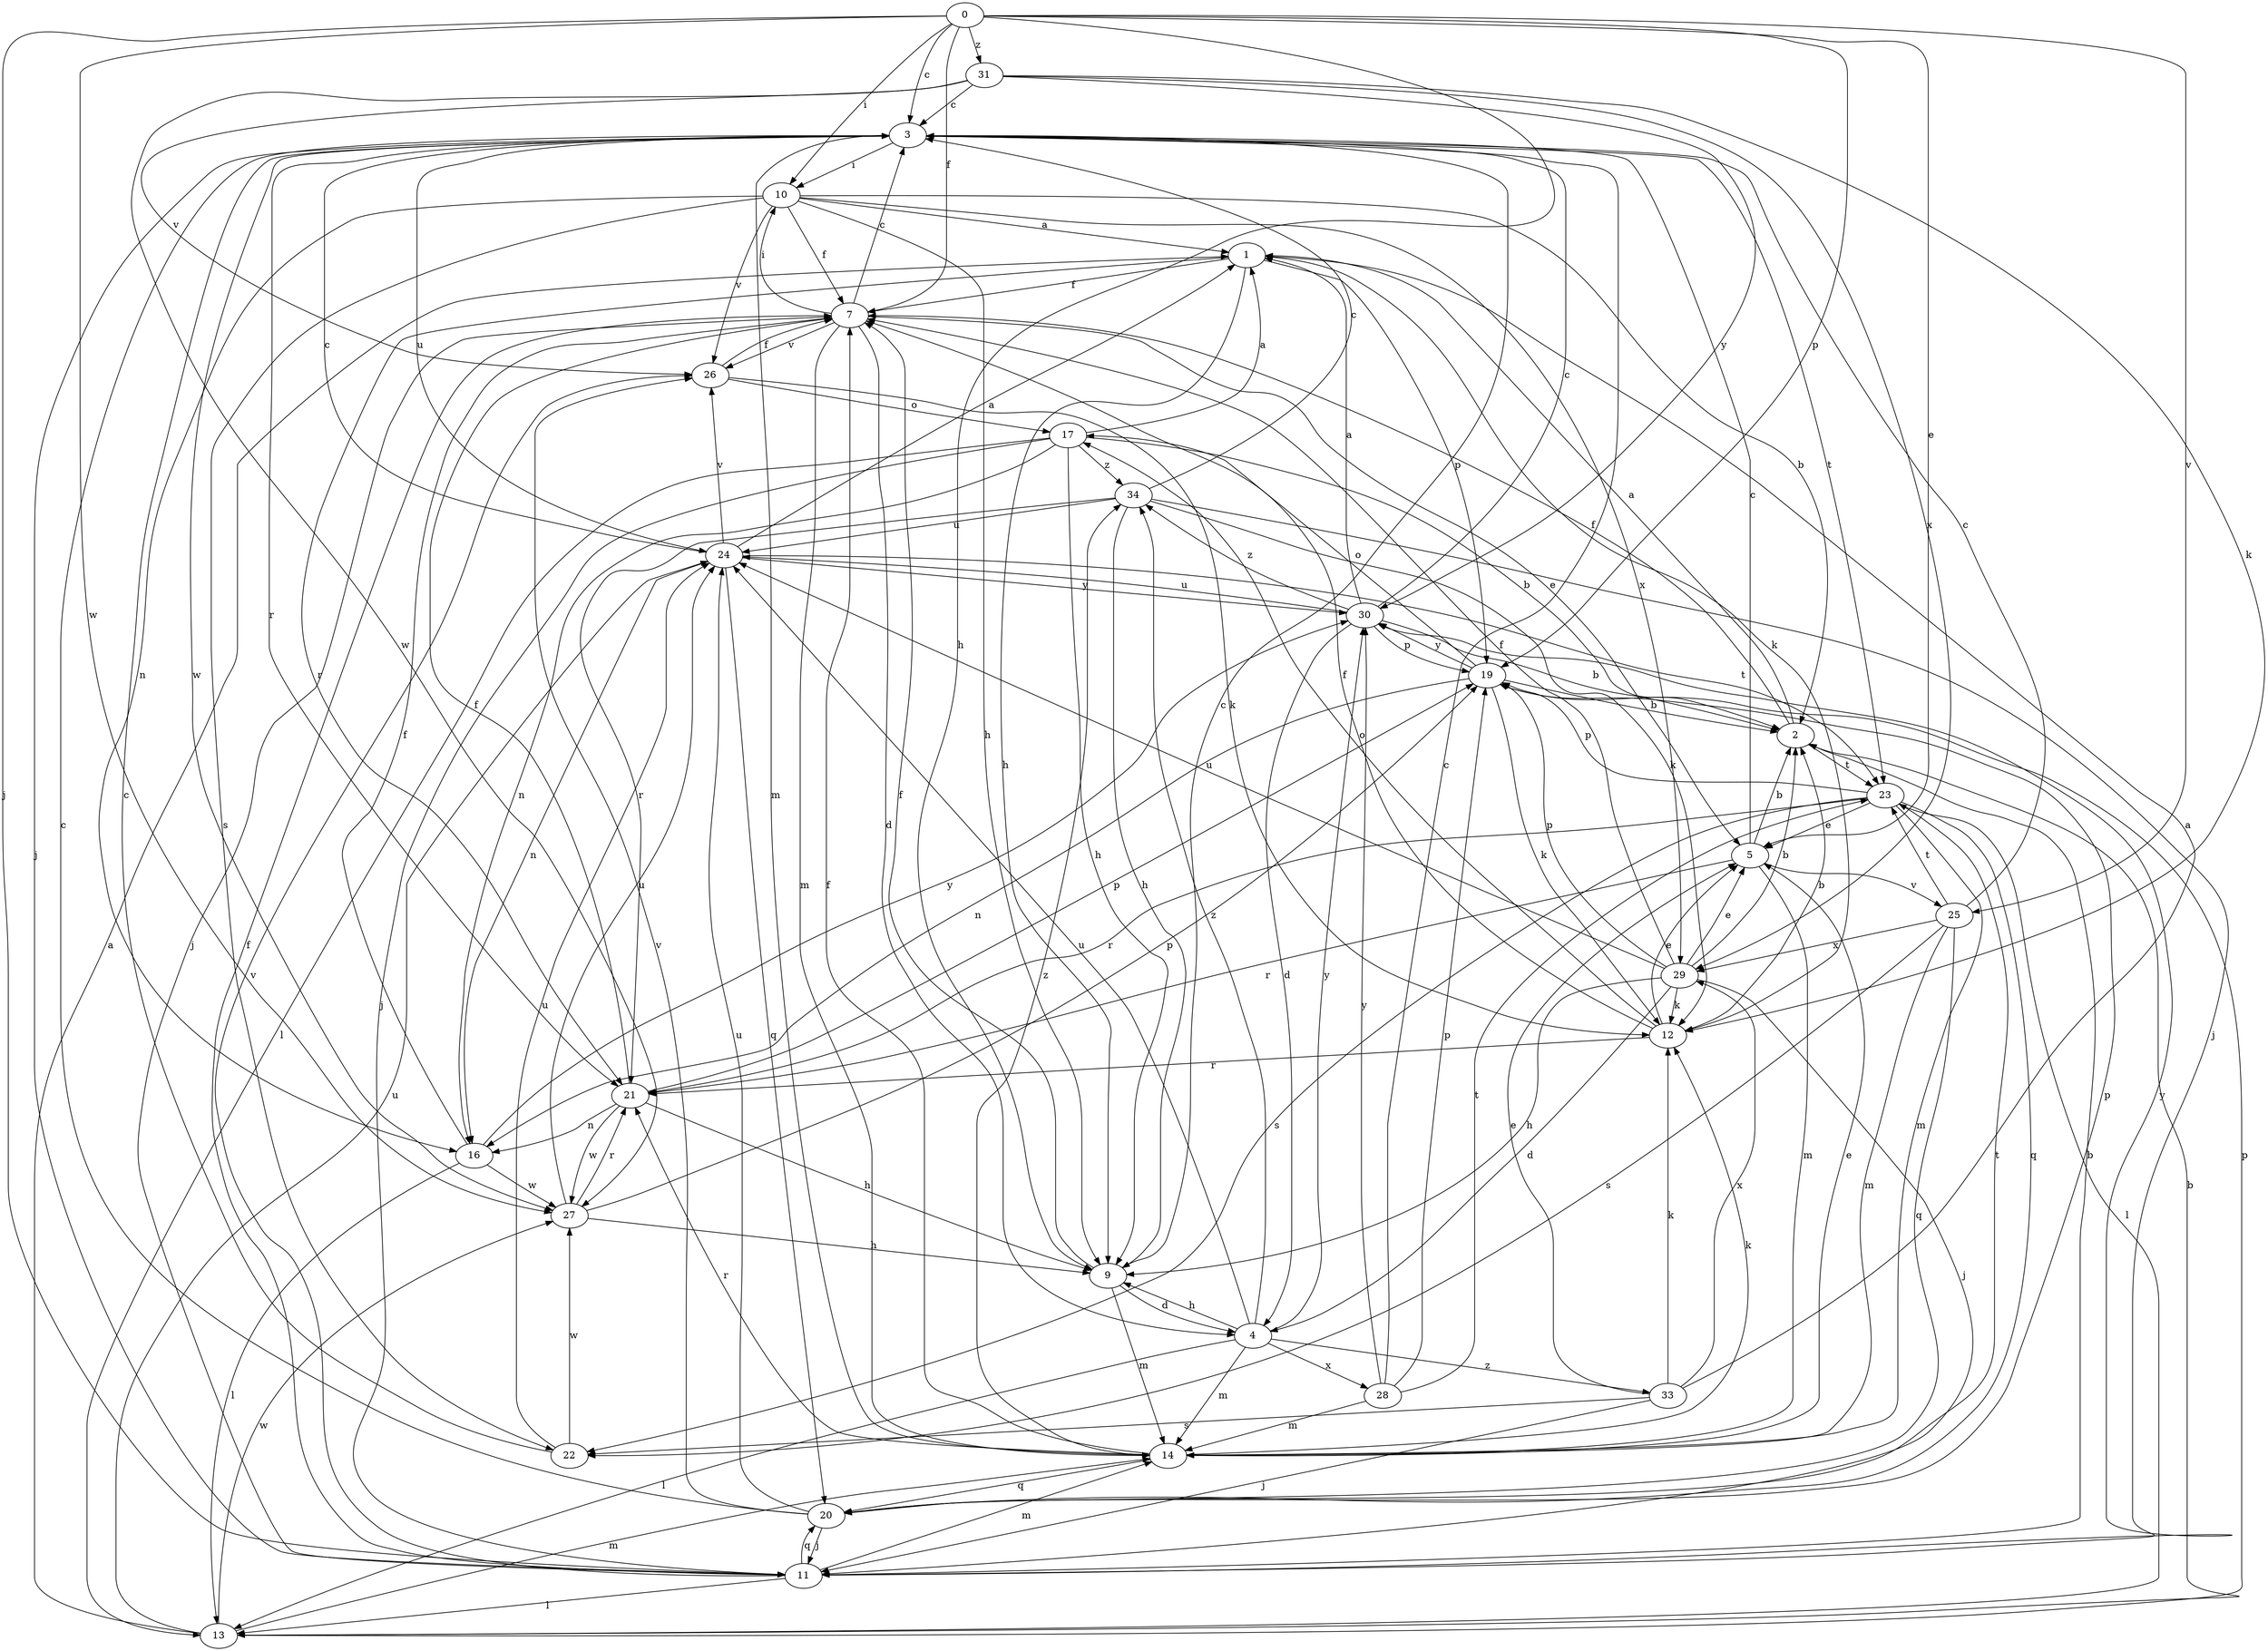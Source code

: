 strict digraph  {
0;
1;
2;
3;
4;
5;
7;
9;
10;
11;
12;
13;
14;
16;
17;
19;
20;
21;
22;
23;
24;
25;
26;
27;
28;
29;
30;
31;
33;
34;
0 -> 3  [label=c];
0 -> 5  [label=e];
0 -> 7  [label=f];
0 -> 9  [label=h];
0 -> 10  [label=i];
0 -> 11  [label=j];
0 -> 19  [label=p];
0 -> 25  [label=v];
0 -> 27  [label=w];
0 -> 31  [label=z];
1 -> 7  [label=f];
1 -> 9  [label=h];
1 -> 12  [label=k];
1 -> 19  [label=p];
1 -> 21  [label=r];
2 -> 1  [label=a];
2 -> 7  [label=f];
2 -> 23  [label=t];
3 -> 10  [label=i];
3 -> 11  [label=j];
3 -> 14  [label=m];
3 -> 21  [label=r];
3 -> 23  [label=t];
3 -> 24  [label=u];
3 -> 27  [label=w];
4 -> 9  [label=h];
4 -> 13  [label=l];
4 -> 14  [label=m];
4 -> 24  [label=u];
4 -> 28  [label=x];
4 -> 30  [label=y];
4 -> 33  [label=z];
4 -> 34  [label=z];
5 -> 2  [label=b];
5 -> 3  [label=c];
5 -> 14  [label=m];
5 -> 21  [label=r];
5 -> 25  [label=v];
7 -> 3  [label=c];
7 -> 4  [label=d];
7 -> 5  [label=e];
7 -> 10  [label=i];
7 -> 11  [label=j];
7 -> 14  [label=m];
7 -> 26  [label=v];
9 -> 3  [label=c];
9 -> 4  [label=d];
9 -> 7  [label=f];
9 -> 14  [label=m];
10 -> 1  [label=a];
10 -> 2  [label=b];
10 -> 7  [label=f];
10 -> 9  [label=h];
10 -> 16  [label=n];
10 -> 22  [label=s];
10 -> 26  [label=v];
10 -> 29  [label=x];
11 -> 2  [label=b];
11 -> 7  [label=f];
11 -> 13  [label=l];
11 -> 14  [label=m];
11 -> 20  [label=q];
11 -> 26  [label=v];
11 -> 30  [label=y];
12 -> 2  [label=b];
12 -> 5  [label=e];
12 -> 7  [label=f];
12 -> 17  [label=o];
12 -> 21  [label=r];
13 -> 1  [label=a];
13 -> 2  [label=b];
13 -> 14  [label=m];
13 -> 19  [label=p];
13 -> 24  [label=u];
13 -> 27  [label=w];
14 -> 5  [label=e];
14 -> 7  [label=f];
14 -> 12  [label=k];
14 -> 20  [label=q];
14 -> 21  [label=r];
14 -> 34  [label=z];
16 -> 7  [label=f];
16 -> 13  [label=l];
16 -> 27  [label=w];
16 -> 30  [label=y];
17 -> 1  [label=a];
17 -> 2  [label=b];
17 -> 9  [label=h];
17 -> 11  [label=j];
17 -> 13  [label=l];
17 -> 16  [label=n];
17 -> 34  [label=z];
19 -> 2  [label=b];
19 -> 12  [label=k];
19 -> 16  [label=n];
19 -> 17  [label=o];
19 -> 30  [label=y];
20 -> 3  [label=c];
20 -> 11  [label=j];
20 -> 19  [label=p];
20 -> 23  [label=t];
20 -> 24  [label=u];
20 -> 26  [label=v];
21 -> 7  [label=f];
21 -> 9  [label=h];
21 -> 16  [label=n];
21 -> 19  [label=p];
21 -> 27  [label=w];
22 -> 3  [label=c];
22 -> 24  [label=u];
22 -> 27  [label=w];
23 -> 5  [label=e];
23 -> 13  [label=l];
23 -> 14  [label=m];
23 -> 19  [label=p];
23 -> 20  [label=q];
23 -> 21  [label=r];
23 -> 22  [label=s];
24 -> 1  [label=a];
24 -> 3  [label=c];
24 -> 16  [label=n];
24 -> 20  [label=q];
24 -> 23  [label=t];
24 -> 26  [label=v];
24 -> 30  [label=y];
25 -> 3  [label=c];
25 -> 14  [label=m];
25 -> 20  [label=q];
25 -> 22  [label=s];
25 -> 23  [label=t];
25 -> 29  [label=x];
26 -> 7  [label=f];
26 -> 12  [label=k];
26 -> 17  [label=o];
27 -> 9  [label=h];
27 -> 19  [label=p];
27 -> 21  [label=r];
27 -> 24  [label=u];
28 -> 3  [label=c];
28 -> 14  [label=m];
28 -> 19  [label=p];
28 -> 23  [label=t];
28 -> 30  [label=y];
29 -> 2  [label=b];
29 -> 4  [label=d];
29 -> 5  [label=e];
29 -> 7  [label=f];
29 -> 9  [label=h];
29 -> 11  [label=j];
29 -> 12  [label=k];
29 -> 19  [label=p];
29 -> 24  [label=u];
30 -> 1  [label=a];
30 -> 2  [label=b];
30 -> 3  [label=c];
30 -> 4  [label=d];
30 -> 19  [label=p];
30 -> 24  [label=u];
30 -> 34  [label=z];
31 -> 3  [label=c];
31 -> 12  [label=k];
31 -> 26  [label=v];
31 -> 27  [label=w];
31 -> 29  [label=x];
31 -> 30  [label=y];
33 -> 1  [label=a];
33 -> 5  [label=e];
33 -> 11  [label=j];
33 -> 12  [label=k];
33 -> 22  [label=s];
33 -> 29  [label=x];
34 -> 3  [label=c];
34 -> 9  [label=h];
34 -> 11  [label=j];
34 -> 12  [label=k];
34 -> 21  [label=r];
34 -> 24  [label=u];
}
